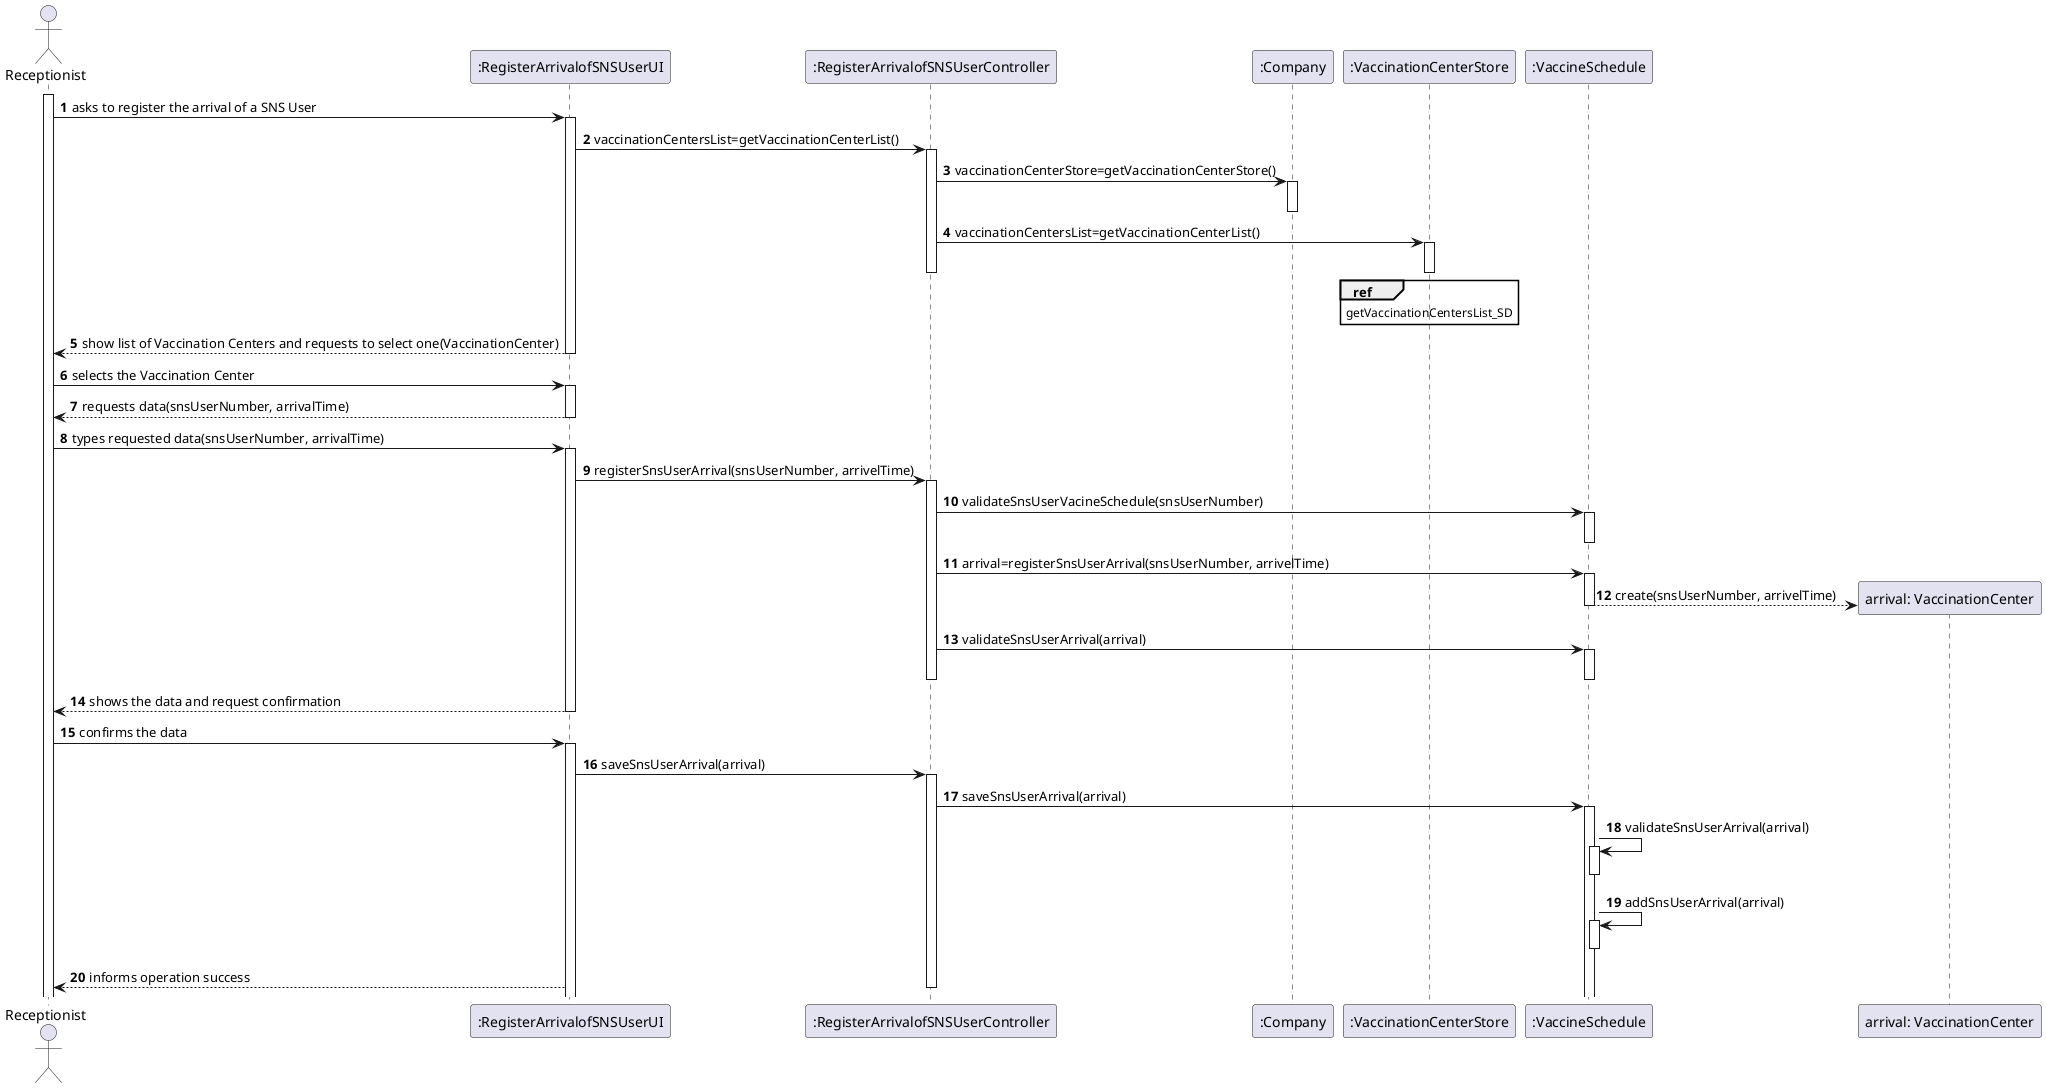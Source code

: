 @startuml US04_SD
autonumber
'hide footbox
actor "Receptionist" as RECP

participant ":RegisterArrivalofSNSUserUI" as UI
participant ":RegisterArrivalofSNSUserController" as CTRL
participant ":Company" as COMP
participant ":VaccinationCenterStore" as VCS
participant ":VaccineSchedule" as VSH


activate RECP

RECP -> UI : asks to register the arrival of a SNS User
activate UI

UI -> CTRL : vaccinationCentersList=getVaccinationCenterList()
activate CTRL

CTRL -> COMP : vaccinationCenterStore=getVaccinationCenterStore()
activate COMP
deactivate COMP

CTRL -> VCS : vaccinationCentersList=getVaccinationCenterList()
activate VCS

ref over VCS  
	getVaccinationCentersList_SD
end ref

deactivate VCS
deactivate CTRL

UI --> RECP : show list of Vaccination Centers and requests to select one(VaccinationCenter)
deactivate UI

RECP -> UI : selects the Vaccination Center
activate UI

UI --> RECP : requests data(snsUserNumber, arrivalTime)
deactivate UI

RECP -> UI : types requested data(snsUserNumber, arrivalTime)
activate UI

UI -> CTRL : registerSnsUserArrival(snsUserNumber, arrivelTime)
activate CTRL

CTRL -> VSH : validateSnsUserVacineSchedule(snsUserNumber)
activate VSH
deactivate VSH

CTRL -> VSH : arrival=registerSnsUserArrival(snsUserNumber, arrivelTime)
activate VSH

VSH --> "arrival: VaccinationCenter"** : create(snsUserNumber, arrivelTime)
deactivate VSH

CTRL -> VSH : validateSnsUserArrival(arrival)

activate VSH
deactivate VSH
deactivate CTRL

UI --> RECP : shows the data and request confirmation
deactivate UI

RECP -> UI : confirms the data
activate UI

UI -> CTRL : saveSnsUserArrival(arrival)
activate CTRL

CTRL -> VSH : saveSnsUserArrival(arrival)
activate VSH

VSH -> VSH : validateSnsUserArrival(arrival)
activate VSH
deactivate VSH

VSH -> VSH : addSnsUserArrival(arrival)
activate VSH
deactivate VSH

UI --> RECP : informs operation success
deactivate CTRL

@enduml